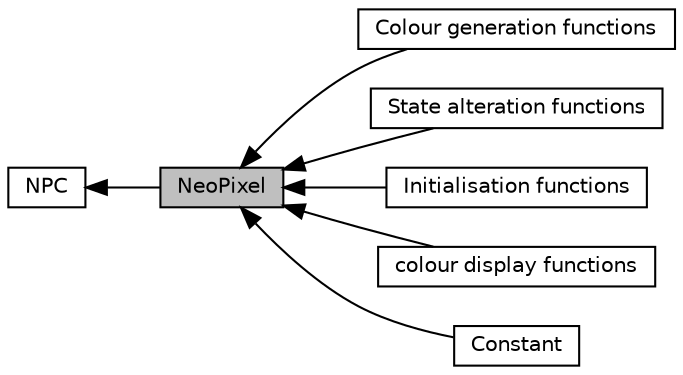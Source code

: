 digraph "NeoPixel"
{
  edge [fontname="Helvetica",fontsize="10",labelfontname="Helvetica",labelfontsize="10"];
  node [fontname="Helvetica",fontsize="10",shape=record];
  rankdir=LR;
  Node5 [label="Colour generation functions",height=0.2,width=0.4,color="black", fillcolor="white", style="filled",URL="$group___colour.html",tooltip="Neopixel colour functions. "];
  Node1 [label="NPC",height=0.2,width=0.4,color="black", fillcolor="white", style="filled",URL="$group___n_p_c.html"];
  Node0 [label="NeoPixel",height=0.2,width=0.4,color="black", fillcolor="grey75", style="filled", fontcolor="black"];
  Node4 [label="State alteration functions",height=0.2,width=0.4,color="black", fillcolor="white", style="filled",URL="$group___state.html",tooltip="Neopixel state alteration functions. "];
  Node3 [label="Initialisation functions",height=0.2,width=0.4,color="black", fillcolor="white", style="filled",URL="$group___initialisation.html",tooltip="Clock initialisation functions. "];
  Node6 [label="colour display functions",height=0.2,width=0.4,color="black", fillcolor="white", style="filled",URL="$group___display.html",tooltip="Neopixel colour display functions. "];
  Node2 [label="Constant",height=0.2,width=0.4,color="black", fillcolor="white", style="filled",URL="$group___constant.html",tooltip="Defines constants. "];
  Node1->Node0 [shape=plaintext, dir="back", style="solid"];
  Node0->Node2 [shape=plaintext, dir="back", style="solid"];
  Node0->Node3 [shape=plaintext, dir="back", style="solid"];
  Node0->Node4 [shape=plaintext, dir="back", style="solid"];
  Node0->Node5 [shape=plaintext, dir="back", style="solid"];
  Node0->Node6 [shape=plaintext, dir="back", style="solid"];
}
